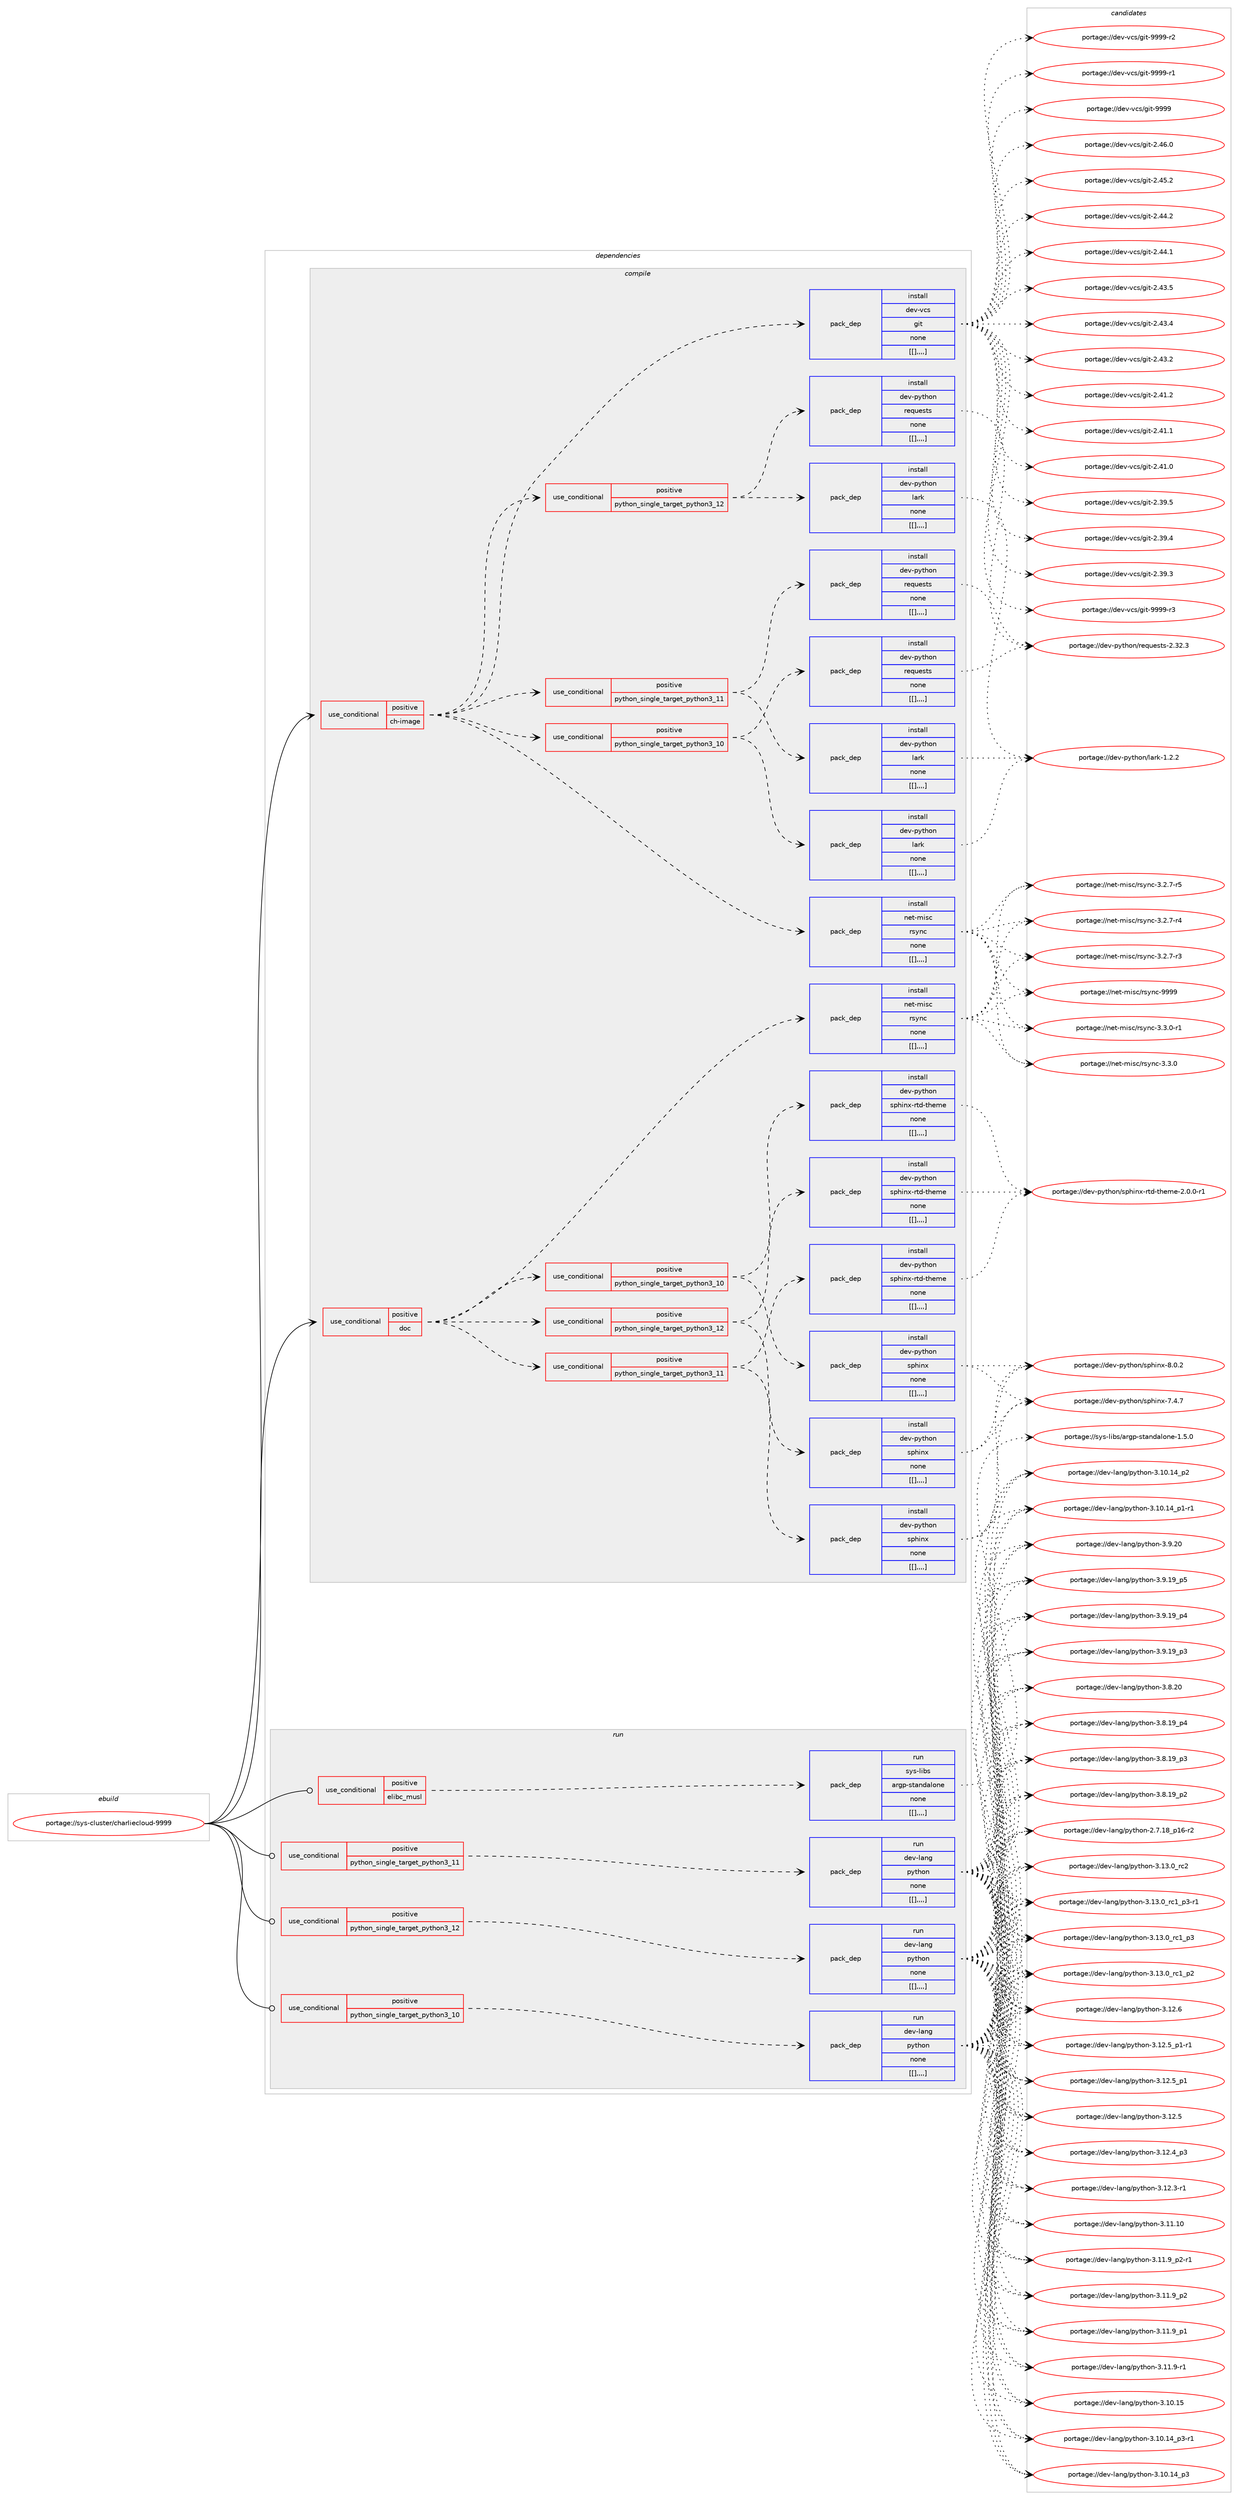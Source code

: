 digraph prolog {

# *************
# Graph options
# *************

newrank=true;
concentrate=true;
compound=true;
graph [rankdir=LR,fontname=Helvetica,fontsize=10,ranksep=1.5];#, ranksep=2.5, nodesep=0.2];
edge  [arrowhead=vee];
node  [fontname=Helvetica,fontsize=10];

# **********
# The ebuild
# **********

subgraph cluster_leftcol {
color=gray;
label=<<i>ebuild</i>>;
id [label="portage://sys-cluster/charliecloud-9999", color=red, width=4, href="../sys-cluster/charliecloud-9999.svg"];
}

# ****************
# The dependencies
# ****************

subgraph cluster_midcol {
color=gray;
label=<<i>dependencies</i>>;
subgraph cluster_compile {
fillcolor="#eeeeee";
style=filled;
label=<<i>compile</i>>;
subgraph cond118606 {
dependency447701 [label=<<TABLE BORDER="0" CELLBORDER="1" CELLSPACING="0" CELLPADDING="4"><TR><TD ROWSPAN="3" CELLPADDING="10">use_conditional</TD></TR><TR><TD>positive</TD></TR><TR><TD>ch-image</TD></TR></TABLE>>, shape=none, color=red];
subgraph cond118607 {
dependency447702 [label=<<TABLE BORDER="0" CELLBORDER="1" CELLSPACING="0" CELLPADDING="4"><TR><TD ROWSPAN="3" CELLPADDING="10">use_conditional</TD></TR><TR><TD>positive</TD></TR><TR><TD>python_single_target_python3_10</TD></TR></TABLE>>, shape=none, color=red];
subgraph pack326016 {
dependency447703 [label=<<TABLE BORDER="0" CELLBORDER="1" CELLSPACING="0" CELLPADDING="4" WIDTH="220"><TR><TD ROWSPAN="6" CELLPADDING="30">pack_dep</TD></TR><TR><TD WIDTH="110">install</TD></TR><TR><TD>dev-python</TD></TR><TR><TD>lark</TD></TR><TR><TD>none</TD></TR><TR><TD>[[],,,,]</TD></TR></TABLE>>, shape=none, color=blue];
}
dependency447702:e -> dependency447703:w [weight=20,style="dashed",arrowhead="vee"];
subgraph pack326017 {
dependency447704 [label=<<TABLE BORDER="0" CELLBORDER="1" CELLSPACING="0" CELLPADDING="4" WIDTH="220"><TR><TD ROWSPAN="6" CELLPADDING="30">pack_dep</TD></TR><TR><TD WIDTH="110">install</TD></TR><TR><TD>dev-python</TD></TR><TR><TD>requests</TD></TR><TR><TD>none</TD></TR><TR><TD>[[],,,,]</TD></TR></TABLE>>, shape=none, color=blue];
}
dependency447702:e -> dependency447704:w [weight=20,style="dashed",arrowhead="vee"];
}
dependency447701:e -> dependency447702:w [weight=20,style="dashed",arrowhead="vee"];
subgraph cond118608 {
dependency447705 [label=<<TABLE BORDER="0" CELLBORDER="1" CELLSPACING="0" CELLPADDING="4"><TR><TD ROWSPAN="3" CELLPADDING="10">use_conditional</TD></TR><TR><TD>positive</TD></TR><TR><TD>python_single_target_python3_11</TD></TR></TABLE>>, shape=none, color=red];
subgraph pack326018 {
dependency447706 [label=<<TABLE BORDER="0" CELLBORDER="1" CELLSPACING="0" CELLPADDING="4" WIDTH="220"><TR><TD ROWSPAN="6" CELLPADDING="30">pack_dep</TD></TR><TR><TD WIDTH="110">install</TD></TR><TR><TD>dev-python</TD></TR><TR><TD>lark</TD></TR><TR><TD>none</TD></TR><TR><TD>[[],,,,]</TD></TR></TABLE>>, shape=none, color=blue];
}
dependency447705:e -> dependency447706:w [weight=20,style="dashed",arrowhead="vee"];
subgraph pack326019 {
dependency447707 [label=<<TABLE BORDER="0" CELLBORDER="1" CELLSPACING="0" CELLPADDING="4" WIDTH="220"><TR><TD ROWSPAN="6" CELLPADDING="30">pack_dep</TD></TR><TR><TD WIDTH="110">install</TD></TR><TR><TD>dev-python</TD></TR><TR><TD>requests</TD></TR><TR><TD>none</TD></TR><TR><TD>[[],,,,]</TD></TR></TABLE>>, shape=none, color=blue];
}
dependency447705:e -> dependency447707:w [weight=20,style="dashed",arrowhead="vee"];
}
dependency447701:e -> dependency447705:w [weight=20,style="dashed",arrowhead="vee"];
subgraph cond118609 {
dependency447708 [label=<<TABLE BORDER="0" CELLBORDER="1" CELLSPACING="0" CELLPADDING="4"><TR><TD ROWSPAN="3" CELLPADDING="10">use_conditional</TD></TR><TR><TD>positive</TD></TR><TR><TD>python_single_target_python3_12</TD></TR></TABLE>>, shape=none, color=red];
subgraph pack326020 {
dependency447709 [label=<<TABLE BORDER="0" CELLBORDER="1" CELLSPACING="0" CELLPADDING="4" WIDTH="220"><TR><TD ROWSPAN="6" CELLPADDING="30">pack_dep</TD></TR><TR><TD WIDTH="110">install</TD></TR><TR><TD>dev-python</TD></TR><TR><TD>lark</TD></TR><TR><TD>none</TD></TR><TR><TD>[[],,,,]</TD></TR></TABLE>>, shape=none, color=blue];
}
dependency447708:e -> dependency447709:w [weight=20,style="dashed",arrowhead="vee"];
subgraph pack326021 {
dependency447710 [label=<<TABLE BORDER="0" CELLBORDER="1" CELLSPACING="0" CELLPADDING="4" WIDTH="220"><TR><TD ROWSPAN="6" CELLPADDING="30">pack_dep</TD></TR><TR><TD WIDTH="110">install</TD></TR><TR><TD>dev-python</TD></TR><TR><TD>requests</TD></TR><TR><TD>none</TD></TR><TR><TD>[[],,,,]</TD></TR></TABLE>>, shape=none, color=blue];
}
dependency447708:e -> dependency447710:w [weight=20,style="dashed",arrowhead="vee"];
}
dependency447701:e -> dependency447708:w [weight=20,style="dashed",arrowhead="vee"];
subgraph pack326022 {
dependency447711 [label=<<TABLE BORDER="0" CELLBORDER="1" CELLSPACING="0" CELLPADDING="4" WIDTH="220"><TR><TD ROWSPAN="6" CELLPADDING="30">pack_dep</TD></TR><TR><TD WIDTH="110">install</TD></TR><TR><TD>dev-vcs</TD></TR><TR><TD>git</TD></TR><TR><TD>none</TD></TR><TR><TD>[[],,,,]</TD></TR></TABLE>>, shape=none, color=blue];
}
dependency447701:e -> dependency447711:w [weight=20,style="dashed",arrowhead="vee"];
subgraph pack326023 {
dependency447712 [label=<<TABLE BORDER="0" CELLBORDER="1" CELLSPACING="0" CELLPADDING="4" WIDTH="220"><TR><TD ROWSPAN="6" CELLPADDING="30">pack_dep</TD></TR><TR><TD WIDTH="110">install</TD></TR><TR><TD>net-misc</TD></TR><TR><TD>rsync</TD></TR><TR><TD>none</TD></TR><TR><TD>[[],,,,]</TD></TR></TABLE>>, shape=none, color=blue];
}
dependency447701:e -> dependency447712:w [weight=20,style="dashed",arrowhead="vee"];
}
id:e -> dependency447701:w [weight=20,style="solid",arrowhead="vee"];
subgraph cond118610 {
dependency447713 [label=<<TABLE BORDER="0" CELLBORDER="1" CELLSPACING="0" CELLPADDING="4"><TR><TD ROWSPAN="3" CELLPADDING="10">use_conditional</TD></TR><TR><TD>positive</TD></TR><TR><TD>doc</TD></TR></TABLE>>, shape=none, color=red];
subgraph cond118611 {
dependency447714 [label=<<TABLE BORDER="0" CELLBORDER="1" CELLSPACING="0" CELLPADDING="4"><TR><TD ROWSPAN="3" CELLPADDING="10">use_conditional</TD></TR><TR><TD>positive</TD></TR><TR><TD>python_single_target_python3_10</TD></TR></TABLE>>, shape=none, color=red];
subgraph pack326024 {
dependency447715 [label=<<TABLE BORDER="0" CELLBORDER="1" CELLSPACING="0" CELLPADDING="4" WIDTH="220"><TR><TD ROWSPAN="6" CELLPADDING="30">pack_dep</TD></TR><TR><TD WIDTH="110">install</TD></TR><TR><TD>dev-python</TD></TR><TR><TD>sphinx</TD></TR><TR><TD>none</TD></TR><TR><TD>[[],,,,]</TD></TR></TABLE>>, shape=none, color=blue];
}
dependency447714:e -> dependency447715:w [weight=20,style="dashed",arrowhead="vee"];
subgraph pack326025 {
dependency447716 [label=<<TABLE BORDER="0" CELLBORDER="1" CELLSPACING="0" CELLPADDING="4" WIDTH="220"><TR><TD ROWSPAN="6" CELLPADDING="30">pack_dep</TD></TR><TR><TD WIDTH="110">install</TD></TR><TR><TD>dev-python</TD></TR><TR><TD>sphinx-rtd-theme</TD></TR><TR><TD>none</TD></TR><TR><TD>[[],,,,]</TD></TR></TABLE>>, shape=none, color=blue];
}
dependency447714:e -> dependency447716:w [weight=20,style="dashed",arrowhead="vee"];
}
dependency447713:e -> dependency447714:w [weight=20,style="dashed",arrowhead="vee"];
subgraph cond118612 {
dependency447717 [label=<<TABLE BORDER="0" CELLBORDER="1" CELLSPACING="0" CELLPADDING="4"><TR><TD ROWSPAN="3" CELLPADDING="10">use_conditional</TD></TR><TR><TD>positive</TD></TR><TR><TD>python_single_target_python3_11</TD></TR></TABLE>>, shape=none, color=red];
subgraph pack326026 {
dependency447718 [label=<<TABLE BORDER="0" CELLBORDER="1" CELLSPACING="0" CELLPADDING="4" WIDTH="220"><TR><TD ROWSPAN="6" CELLPADDING="30">pack_dep</TD></TR><TR><TD WIDTH="110">install</TD></TR><TR><TD>dev-python</TD></TR><TR><TD>sphinx</TD></TR><TR><TD>none</TD></TR><TR><TD>[[],,,,]</TD></TR></TABLE>>, shape=none, color=blue];
}
dependency447717:e -> dependency447718:w [weight=20,style="dashed",arrowhead="vee"];
subgraph pack326027 {
dependency447719 [label=<<TABLE BORDER="0" CELLBORDER="1" CELLSPACING="0" CELLPADDING="4" WIDTH="220"><TR><TD ROWSPAN="6" CELLPADDING="30">pack_dep</TD></TR><TR><TD WIDTH="110">install</TD></TR><TR><TD>dev-python</TD></TR><TR><TD>sphinx-rtd-theme</TD></TR><TR><TD>none</TD></TR><TR><TD>[[],,,,]</TD></TR></TABLE>>, shape=none, color=blue];
}
dependency447717:e -> dependency447719:w [weight=20,style="dashed",arrowhead="vee"];
}
dependency447713:e -> dependency447717:w [weight=20,style="dashed",arrowhead="vee"];
subgraph cond118613 {
dependency447720 [label=<<TABLE BORDER="0" CELLBORDER="1" CELLSPACING="0" CELLPADDING="4"><TR><TD ROWSPAN="3" CELLPADDING="10">use_conditional</TD></TR><TR><TD>positive</TD></TR><TR><TD>python_single_target_python3_12</TD></TR></TABLE>>, shape=none, color=red];
subgraph pack326028 {
dependency447721 [label=<<TABLE BORDER="0" CELLBORDER="1" CELLSPACING="0" CELLPADDING="4" WIDTH="220"><TR><TD ROWSPAN="6" CELLPADDING="30">pack_dep</TD></TR><TR><TD WIDTH="110">install</TD></TR><TR><TD>dev-python</TD></TR><TR><TD>sphinx</TD></TR><TR><TD>none</TD></TR><TR><TD>[[],,,,]</TD></TR></TABLE>>, shape=none, color=blue];
}
dependency447720:e -> dependency447721:w [weight=20,style="dashed",arrowhead="vee"];
subgraph pack326029 {
dependency447722 [label=<<TABLE BORDER="0" CELLBORDER="1" CELLSPACING="0" CELLPADDING="4" WIDTH="220"><TR><TD ROWSPAN="6" CELLPADDING="30">pack_dep</TD></TR><TR><TD WIDTH="110">install</TD></TR><TR><TD>dev-python</TD></TR><TR><TD>sphinx-rtd-theme</TD></TR><TR><TD>none</TD></TR><TR><TD>[[],,,,]</TD></TR></TABLE>>, shape=none, color=blue];
}
dependency447720:e -> dependency447722:w [weight=20,style="dashed",arrowhead="vee"];
}
dependency447713:e -> dependency447720:w [weight=20,style="dashed",arrowhead="vee"];
subgraph pack326030 {
dependency447723 [label=<<TABLE BORDER="0" CELLBORDER="1" CELLSPACING="0" CELLPADDING="4" WIDTH="220"><TR><TD ROWSPAN="6" CELLPADDING="30">pack_dep</TD></TR><TR><TD WIDTH="110">install</TD></TR><TR><TD>net-misc</TD></TR><TR><TD>rsync</TD></TR><TR><TD>none</TD></TR><TR><TD>[[],,,,]</TD></TR></TABLE>>, shape=none, color=blue];
}
dependency447713:e -> dependency447723:w [weight=20,style="dashed",arrowhead="vee"];
}
id:e -> dependency447713:w [weight=20,style="solid",arrowhead="vee"];
}
subgraph cluster_compileandrun {
fillcolor="#eeeeee";
style=filled;
label=<<i>compile and run</i>>;
}
subgraph cluster_run {
fillcolor="#eeeeee";
style=filled;
label=<<i>run</i>>;
subgraph cond118614 {
dependency447724 [label=<<TABLE BORDER="0" CELLBORDER="1" CELLSPACING="0" CELLPADDING="4"><TR><TD ROWSPAN="3" CELLPADDING="10">use_conditional</TD></TR><TR><TD>positive</TD></TR><TR><TD>elibc_musl</TD></TR></TABLE>>, shape=none, color=red];
subgraph pack326031 {
dependency447725 [label=<<TABLE BORDER="0" CELLBORDER="1" CELLSPACING="0" CELLPADDING="4" WIDTH="220"><TR><TD ROWSPAN="6" CELLPADDING="30">pack_dep</TD></TR><TR><TD WIDTH="110">run</TD></TR><TR><TD>sys-libs</TD></TR><TR><TD>argp-standalone</TD></TR><TR><TD>none</TD></TR><TR><TD>[[],,,,]</TD></TR></TABLE>>, shape=none, color=blue];
}
dependency447724:e -> dependency447725:w [weight=20,style="dashed",arrowhead="vee"];
}
id:e -> dependency447724:w [weight=20,style="solid",arrowhead="odot"];
subgraph cond118615 {
dependency447726 [label=<<TABLE BORDER="0" CELLBORDER="1" CELLSPACING="0" CELLPADDING="4"><TR><TD ROWSPAN="3" CELLPADDING="10">use_conditional</TD></TR><TR><TD>positive</TD></TR><TR><TD>python_single_target_python3_10</TD></TR></TABLE>>, shape=none, color=red];
subgraph pack326032 {
dependency447727 [label=<<TABLE BORDER="0" CELLBORDER="1" CELLSPACING="0" CELLPADDING="4" WIDTH="220"><TR><TD ROWSPAN="6" CELLPADDING="30">pack_dep</TD></TR><TR><TD WIDTH="110">run</TD></TR><TR><TD>dev-lang</TD></TR><TR><TD>python</TD></TR><TR><TD>none</TD></TR><TR><TD>[[],,,,]</TD></TR></TABLE>>, shape=none, color=blue];
}
dependency447726:e -> dependency447727:w [weight=20,style="dashed",arrowhead="vee"];
}
id:e -> dependency447726:w [weight=20,style="solid",arrowhead="odot"];
subgraph cond118616 {
dependency447728 [label=<<TABLE BORDER="0" CELLBORDER="1" CELLSPACING="0" CELLPADDING="4"><TR><TD ROWSPAN="3" CELLPADDING="10">use_conditional</TD></TR><TR><TD>positive</TD></TR><TR><TD>python_single_target_python3_11</TD></TR></TABLE>>, shape=none, color=red];
subgraph pack326033 {
dependency447729 [label=<<TABLE BORDER="0" CELLBORDER="1" CELLSPACING="0" CELLPADDING="4" WIDTH="220"><TR><TD ROWSPAN="6" CELLPADDING="30">pack_dep</TD></TR><TR><TD WIDTH="110">run</TD></TR><TR><TD>dev-lang</TD></TR><TR><TD>python</TD></TR><TR><TD>none</TD></TR><TR><TD>[[],,,,]</TD></TR></TABLE>>, shape=none, color=blue];
}
dependency447728:e -> dependency447729:w [weight=20,style="dashed",arrowhead="vee"];
}
id:e -> dependency447728:w [weight=20,style="solid",arrowhead="odot"];
subgraph cond118617 {
dependency447730 [label=<<TABLE BORDER="0" CELLBORDER="1" CELLSPACING="0" CELLPADDING="4"><TR><TD ROWSPAN="3" CELLPADDING="10">use_conditional</TD></TR><TR><TD>positive</TD></TR><TR><TD>python_single_target_python3_12</TD></TR></TABLE>>, shape=none, color=red];
subgraph pack326034 {
dependency447731 [label=<<TABLE BORDER="0" CELLBORDER="1" CELLSPACING="0" CELLPADDING="4" WIDTH="220"><TR><TD ROWSPAN="6" CELLPADDING="30">pack_dep</TD></TR><TR><TD WIDTH="110">run</TD></TR><TR><TD>dev-lang</TD></TR><TR><TD>python</TD></TR><TR><TD>none</TD></TR><TR><TD>[[],,,,]</TD></TR></TABLE>>, shape=none, color=blue];
}
dependency447730:e -> dependency447731:w [weight=20,style="dashed",arrowhead="vee"];
}
id:e -> dependency447730:w [weight=20,style="solid",arrowhead="odot"];
}
}

# **************
# The candidates
# **************

subgraph cluster_choices {
rank=same;
color=gray;
label=<<i>candidates</i>>;

subgraph choice326016 {
color=black;
nodesep=1;
choice100101118451121211161041111104710897114107454946504650 [label="portage://dev-python/lark-1.2.2", color=red, width=4,href="../dev-python/lark-1.2.2.svg"];
dependency447703:e -> choice100101118451121211161041111104710897114107454946504650:w [style=dotted,weight="100"];
}
subgraph choice326017 {
color=black;
nodesep=1;
choice100101118451121211161041111104711410111311710111511611545504651504651 [label="portage://dev-python/requests-2.32.3", color=red, width=4,href="../dev-python/requests-2.32.3.svg"];
dependency447704:e -> choice100101118451121211161041111104711410111311710111511611545504651504651:w [style=dotted,weight="100"];
}
subgraph choice326018 {
color=black;
nodesep=1;
choice100101118451121211161041111104710897114107454946504650 [label="portage://dev-python/lark-1.2.2", color=red, width=4,href="../dev-python/lark-1.2.2.svg"];
dependency447706:e -> choice100101118451121211161041111104710897114107454946504650:w [style=dotted,weight="100"];
}
subgraph choice326019 {
color=black;
nodesep=1;
choice100101118451121211161041111104711410111311710111511611545504651504651 [label="portage://dev-python/requests-2.32.3", color=red, width=4,href="../dev-python/requests-2.32.3.svg"];
dependency447707:e -> choice100101118451121211161041111104711410111311710111511611545504651504651:w [style=dotted,weight="100"];
}
subgraph choice326020 {
color=black;
nodesep=1;
choice100101118451121211161041111104710897114107454946504650 [label="portage://dev-python/lark-1.2.2", color=red, width=4,href="../dev-python/lark-1.2.2.svg"];
dependency447709:e -> choice100101118451121211161041111104710897114107454946504650:w [style=dotted,weight="100"];
}
subgraph choice326021 {
color=black;
nodesep=1;
choice100101118451121211161041111104711410111311710111511611545504651504651 [label="portage://dev-python/requests-2.32.3", color=red, width=4,href="../dev-python/requests-2.32.3.svg"];
dependency447710:e -> choice100101118451121211161041111104711410111311710111511611545504651504651:w [style=dotted,weight="100"];
}
subgraph choice326022 {
color=black;
nodesep=1;
choice10010111845118991154710310511645575757574511451 [label="portage://dev-vcs/git-9999-r3", color=red, width=4,href="../dev-vcs/git-9999-r3.svg"];
choice10010111845118991154710310511645575757574511450 [label="portage://dev-vcs/git-9999-r2", color=red, width=4,href="../dev-vcs/git-9999-r2.svg"];
choice10010111845118991154710310511645575757574511449 [label="portage://dev-vcs/git-9999-r1", color=red, width=4,href="../dev-vcs/git-9999-r1.svg"];
choice1001011184511899115471031051164557575757 [label="portage://dev-vcs/git-9999", color=red, width=4,href="../dev-vcs/git-9999.svg"];
choice10010111845118991154710310511645504652544648 [label="portage://dev-vcs/git-2.46.0", color=red, width=4,href="../dev-vcs/git-2.46.0.svg"];
choice10010111845118991154710310511645504652534650 [label="portage://dev-vcs/git-2.45.2", color=red, width=4,href="../dev-vcs/git-2.45.2.svg"];
choice10010111845118991154710310511645504652524650 [label="portage://dev-vcs/git-2.44.2", color=red, width=4,href="../dev-vcs/git-2.44.2.svg"];
choice10010111845118991154710310511645504652524649 [label="portage://dev-vcs/git-2.44.1", color=red, width=4,href="../dev-vcs/git-2.44.1.svg"];
choice10010111845118991154710310511645504652514653 [label="portage://dev-vcs/git-2.43.5", color=red, width=4,href="../dev-vcs/git-2.43.5.svg"];
choice10010111845118991154710310511645504652514652 [label="portage://dev-vcs/git-2.43.4", color=red, width=4,href="../dev-vcs/git-2.43.4.svg"];
choice10010111845118991154710310511645504652514650 [label="portage://dev-vcs/git-2.43.2", color=red, width=4,href="../dev-vcs/git-2.43.2.svg"];
choice10010111845118991154710310511645504652494650 [label="portage://dev-vcs/git-2.41.2", color=red, width=4,href="../dev-vcs/git-2.41.2.svg"];
choice10010111845118991154710310511645504652494649 [label="portage://dev-vcs/git-2.41.1", color=red, width=4,href="../dev-vcs/git-2.41.1.svg"];
choice10010111845118991154710310511645504652494648 [label="portage://dev-vcs/git-2.41.0", color=red, width=4,href="../dev-vcs/git-2.41.0.svg"];
choice10010111845118991154710310511645504651574653 [label="portage://dev-vcs/git-2.39.5", color=red, width=4,href="../dev-vcs/git-2.39.5.svg"];
choice10010111845118991154710310511645504651574652 [label="portage://dev-vcs/git-2.39.4", color=red, width=4,href="../dev-vcs/git-2.39.4.svg"];
choice10010111845118991154710310511645504651574651 [label="portage://dev-vcs/git-2.39.3", color=red, width=4,href="../dev-vcs/git-2.39.3.svg"];
dependency447711:e -> choice10010111845118991154710310511645575757574511451:w [style=dotted,weight="100"];
dependency447711:e -> choice10010111845118991154710310511645575757574511450:w [style=dotted,weight="100"];
dependency447711:e -> choice10010111845118991154710310511645575757574511449:w [style=dotted,weight="100"];
dependency447711:e -> choice1001011184511899115471031051164557575757:w [style=dotted,weight="100"];
dependency447711:e -> choice10010111845118991154710310511645504652544648:w [style=dotted,weight="100"];
dependency447711:e -> choice10010111845118991154710310511645504652534650:w [style=dotted,weight="100"];
dependency447711:e -> choice10010111845118991154710310511645504652524650:w [style=dotted,weight="100"];
dependency447711:e -> choice10010111845118991154710310511645504652524649:w [style=dotted,weight="100"];
dependency447711:e -> choice10010111845118991154710310511645504652514653:w [style=dotted,weight="100"];
dependency447711:e -> choice10010111845118991154710310511645504652514652:w [style=dotted,weight="100"];
dependency447711:e -> choice10010111845118991154710310511645504652514650:w [style=dotted,weight="100"];
dependency447711:e -> choice10010111845118991154710310511645504652494650:w [style=dotted,weight="100"];
dependency447711:e -> choice10010111845118991154710310511645504652494649:w [style=dotted,weight="100"];
dependency447711:e -> choice10010111845118991154710310511645504652494648:w [style=dotted,weight="100"];
dependency447711:e -> choice10010111845118991154710310511645504651574653:w [style=dotted,weight="100"];
dependency447711:e -> choice10010111845118991154710310511645504651574652:w [style=dotted,weight="100"];
dependency447711:e -> choice10010111845118991154710310511645504651574651:w [style=dotted,weight="100"];
}
subgraph choice326023 {
color=black;
nodesep=1;
choice110101116451091051159947114115121110994557575757 [label="portage://net-misc/rsync-9999", color=red, width=4,href="../net-misc/rsync-9999.svg"];
choice110101116451091051159947114115121110994551465146484511449 [label="portage://net-misc/rsync-3.3.0-r1", color=red, width=4,href="../net-misc/rsync-3.3.0-r1.svg"];
choice11010111645109105115994711411512111099455146514648 [label="portage://net-misc/rsync-3.3.0", color=red, width=4,href="../net-misc/rsync-3.3.0.svg"];
choice110101116451091051159947114115121110994551465046554511453 [label="portage://net-misc/rsync-3.2.7-r5", color=red, width=4,href="../net-misc/rsync-3.2.7-r5.svg"];
choice110101116451091051159947114115121110994551465046554511452 [label="portage://net-misc/rsync-3.2.7-r4", color=red, width=4,href="../net-misc/rsync-3.2.7-r4.svg"];
choice110101116451091051159947114115121110994551465046554511451 [label="portage://net-misc/rsync-3.2.7-r3", color=red, width=4,href="../net-misc/rsync-3.2.7-r3.svg"];
dependency447712:e -> choice110101116451091051159947114115121110994557575757:w [style=dotted,weight="100"];
dependency447712:e -> choice110101116451091051159947114115121110994551465146484511449:w [style=dotted,weight="100"];
dependency447712:e -> choice11010111645109105115994711411512111099455146514648:w [style=dotted,weight="100"];
dependency447712:e -> choice110101116451091051159947114115121110994551465046554511453:w [style=dotted,weight="100"];
dependency447712:e -> choice110101116451091051159947114115121110994551465046554511452:w [style=dotted,weight="100"];
dependency447712:e -> choice110101116451091051159947114115121110994551465046554511451:w [style=dotted,weight="100"];
}
subgraph choice326024 {
color=black;
nodesep=1;
choice1001011184511212111610411111047115112104105110120455646484650 [label="portage://dev-python/sphinx-8.0.2", color=red, width=4,href="../dev-python/sphinx-8.0.2.svg"];
choice1001011184511212111610411111047115112104105110120455546524655 [label="portage://dev-python/sphinx-7.4.7", color=red, width=4,href="../dev-python/sphinx-7.4.7.svg"];
dependency447715:e -> choice1001011184511212111610411111047115112104105110120455646484650:w [style=dotted,weight="100"];
dependency447715:e -> choice1001011184511212111610411111047115112104105110120455546524655:w [style=dotted,weight="100"];
}
subgraph choice326025 {
color=black;
nodesep=1;
choice100101118451121211161041111104711511210410511012045114116100451161041011091014550464846484511449 [label="portage://dev-python/sphinx-rtd-theme-2.0.0-r1", color=red, width=4,href="../dev-python/sphinx-rtd-theme-2.0.0-r1.svg"];
dependency447716:e -> choice100101118451121211161041111104711511210410511012045114116100451161041011091014550464846484511449:w [style=dotted,weight="100"];
}
subgraph choice326026 {
color=black;
nodesep=1;
choice1001011184511212111610411111047115112104105110120455646484650 [label="portage://dev-python/sphinx-8.0.2", color=red, width=4,href="../dev-python/sphinx-8.0.2.svg"];
choice1001011184511212111610411111047115112104105110120455546524655 [label="portage://dev-python/sphinx-7.4.7", color=red, width=4,href="../dev-python/sphinx-7.4.7.svg"];
dependency447718:e -> choice1001011184511212111610411111047115112104105110120455646484650:w [style=dotted,weight="100"];
dependency447718:e -> choice1001011184511212111610411111047115112104105110120455546524655:w [style=dotted,weight="100"];
}
subgraph choice326027 {
color=black;
nodesep=1;
choice100101118451121211161041111104711511210410511012045114116100451161041011091014550464846484511449 [label="portage://dev-python/sphinx-rtd-theme-2.0.0-r1", color=red, width=4,href="../dev-python/sphinx-rtd-theme-2.0.0-r1.svg"];
dependency447719:e -> choice100101118451121211161041111104711511210410511012045114116100451161041011091014550464846484511449:w [style=dotted,weight="100"];
}
subgraph choice326028 {
color=black;
nodesep=1;
choice1001011184511212111610411111047115112104105110120455646484650 [label="portage://dev-python/sphinx-8.0.2", color=red, width=4,href="../dev-python/sphinx-8.0.2.svg"];
choice1001011184511212111610411111047115112104105110120455546524655 [label="portage://dev-python/sphinx-7.4.7", color=red, width=4,href="../dev-python/sphinx-7.4.7.svg"];
dependency447721:e -> choice1001011184511212111610411111047115112104105110120455646484650:w [style=dotted,weight="100"];
dependency447721:e -> choice1001011184511212111610411111047115112104105110120455546524655:w [style=dotted,weight="100"];
}
subgraph choice326029 {
color=black;
nodesep=1;
choice100101118451121211161041111104711511210410511012045114116100451161041011091014550464846484511449 [label="portage://dev-python/sphinx-rtd-theme-2.0.0-r1", color=red, width=4,href="../dev-python/sphinx-rtd-theme-2.0.0-r1.svg"];
dependency447722:e -> choice100101118451121211161041111104711511210410511012045114116100451161041011091014550464846484511449:w [style=dotted,weight="100"];
}
subgraph choice326030 {
color=black;
nodesep=1;
choice110101116451091051159947114115121110994557575757 [label="portage://net-misc/rsync-9999", color=red, width=4,href="../net-misc/rsync-9999.svg"];
choice110101116451091051159947114115121110994551465146484511449 [label="portage://net-misc/rsync-3.3.0-r1", color=red, width=4,href="../net-misc/rsync-3.3.0-r1.svg"];
choice11010111645109105115994711411512111099455146514648 [label="portage://net-misc/rsync-3.3.0", color=red, width=4,href="../net-misc/rsync-3.3.0.svg"];
choice110101116451091051159947114115121110994551465046554511453 [label="portage://net-misc/rsync-3.2.7-r5", color=red, width=4,href="../net-misc/rsync-3.2.7-r5.svg"];
choice110101116451091051159947114115121110994551465046554511452 [label="portage://net-misc/rsync-3.2.7-r4", color=red, width=4,href="../net-misc/rsync-3.2.7-r4.svg"];
choice110101116451091051159947114115121110994551465046554511451 [label="portage://net-misc/rsync-3.2.7-r3", color=red, width=4,href="../net-misc/rsync-3.2.7-r3.svg"];
dependency447723:e -> choice110101116451091051159947114115121110994557575757:w [style=dotted,weight="100"];
dependency447723:e -> choice110101116451091051159947114115121110994551465146484511449:w [style=dotted,weight="100"];
dependency447723:e -> choice11010111645109105115994711411512111099455146514648:w [style=dotted,weight="100"];
dependency447723:e -> choice110101116451091051159947114115121110994551465046554511453:w [style=dotted,weight="100"];
dependency447723:e -> choice110101116451091051159947114115121110994551465046554511452:w [style=dotted,weight="100"];
dependency447723:e -> choice110101116451091051159947114115121110994551465046554511451:w [style=dotted,weight="100"];
}
subgraph choice326031 {
color=black;
nodesep=1;
choice11512111545108105981154797114103112451151169711010097108111110101454946534648 [label="portage://sys-libs/argp-standalone-1.5.0", color=red, width=4,href="../sys-libs/argp-standalone-1.5.0.svg"];
dependency447725:e -> choice11512111545108105981154797114103112451151169711010097108111110101454946534648:w [style=dotted,weight="100"];
}
subgraph choice326032 {
color=black;
nodesep=1;
choice10010111845108971101034711212111610411111045514649514648951149950 [label="portage://dev-lang/python-3.13.0_rc2", color=red, width=4,href="../dev-lang/python-3.13.0_rc2.svg"];
choice1001011184510897110103471121211161041111104551464951464895114994995112514511449 [label="portage://dev-lang/python-3.13.0_rc1_p3-r1", color=red, width=4,href="../dev-lang/python-3.13.0_rc1_p3-r1.svg"];
choice100101118451089711010347112121116104111110455146495146489511499499511251 [label="portage://dev-lang/python-3.13.0_rc1_p3", color=red, width=4,href="../dev-lang/python-3.13.0_rc1_p3.svg"];
choice100101118451089711010347112121116104111110455146495146489511499499511250 [label="portage://dev-lang/python-3.13.0_rc1_p2", color=red, width=4,href="../dev-lang/python-3.13.0_rc1_p2.svg"];
choice10010111845108971101034711212111610411111045514649504654 [label="portage://dev-lang/python-3.12.6", color=red, width=4,href="../dev-lang/python-3.12.6.svg"];
choice1001011184510897110103471121211161041111104551464950465395112494511449 [label="portage://dev-lang/python-3.12.5_p1-r1", color=red, width=4,href="../dev-lang/python-3.12.5_p1-r1.svg"];
choice100101118451089711010347112121116104111110455146495046539511249 [label="portage://dev-lang/python-3.12.5_p1", color=red, width=4,href="../dev-lang/python-3.12.5_p1.svg"];
choice10010111845108971101034711212111610411111045514649504653 [label="portage://dev-lang/python-3.12.5", color=red, width=4,href="../dev-lang/python-3.12.5.svg"];
choice100101118451089711010347112121116104111110455146495046529511251 [label="portage://dev-lang/python-3.12.4_p3", color=red, width=4,href="../dev-lang/python-3.12.4_p3.svg"];
choice100101118451089711010347112121116104111110455146495046514511449 [label="portage://dev-lang/python-3.12.3-r1", color=red, width=4,href="../dev-lang/python-3.12.3-r1.svg"];
choice1001011184510897110103471121211161041111104551464949464948 [label="portage://dev-lang/python-3.11.10", color=red, width=4,href="../dev-lang/python-3.11.10.svg"];
choice1001011184510897110103471121211161041111104551464949465795112504511449 [label="portage://dev-lang/python-3.11.9_p2-r1", color=red, width=4,href="../dev-lang/python-3.11.9_p2-r1.svg"];
choice100101118451089711010347112121116104111110455146494946579511250 [label="portage://dev-lang/python-3.11.9_p2", color=red, width=4,href="../dev-lang/python-3.11.9_p2.svg"];
choice100101118451089711010347112121116104111110455146494946579511249 [label="portage://dev-lang/python-3.11.9_p1", color=red, width=4,href="../dev-lang/python-3.11.9_p1.svg"];
choice100101118451089711010347112121116104111110455146494946574511449 [label="portage://dev-lang/python-3.11.9-r1", color=red, width=4,href="../dev-lang/python-3.11.9-r1.svg"];
choice1001011184510897110103471121211161041111104551464948464953 [label="portage://dev-lang/python-3.10.15", color=red, width=4,href="../dev-lang/python-3.10.15.svg"];
choice100101118451089711010347112121116104111110455146494846495295112514511449 [label="portage://dev-lang/python-3.10.14_p3-r1", color=red, width=4,href="../dev-lang/python-3.10.14_p3-r1.svg"];
choice10010111845108971101034711212111610411111045514649484649529511251 [label="portage://dev-lang/python-3.10.14_p3", color=red, width=4,href="../dev-lang/python-3.10.14_p3.svg"];
choice10010111845108971101034711212111610411111045514649484649529511250 [label="portage://dev-lang/python-3.10.14_p2", color=red, width=4,href="../dev-lang/python-3.10.14_p2.svg"];
choice100101118451089711010347112121116104111110455146494846495295112494511449 [label="portage://dev-lang/python-3.10.14_p1-r1", color=red, width=4,href="../dev-lang/python-3.10.14_p1-r1.svg"];
choice10010111845108971101034711212111610411111045514657465048 [label="portage://dev-lang/python-3.9.20", color=red, width=4,href="../dev-lang/python-3.9.20.svg"];
choice100101118451089711010347112121116104111110455146574649579511253 [label="portage://dev-lang/python-3.9.19_p5", color=red, width=4,href="../dev-lang/python-3.9.19_p5.svg"];
choice100101118451089711010347112121116104111110455146574649579511252 [label="portage://dev-lang/python-3.9.19_p4", color=red, width=4,href="../dev-lang/python-3.9.19_p4.svg"];
choice100101118451089711010347112121116104111110455146574649579511251 [label="portage://dev-lang/python-3.9.19_p3", color=red, width=4,href="../dev-lang/python-3.9.19_p3.svg"];
choice10010111845108971101034711212111610411111045514656465048 [label="portage://dev-lang/python-3.8.20", color=red, width=4,href="../dev-lang/python-3.8.20.svg"];
choice100101118451089711010347112121116104111110455146564649579511252 [label="portage://dev-lang/python-3.8.19_p4", color=red, width=4,href="../dev-lang/python-3.8.19_p4.svg"];
choice100101118451089711010347112121116104111110455146564649579511251 [label="portage://dev-lang/python-3.8.19_p3", color=red, width=4,href="../dev-lang/python-3.8.19_p3.svg"];
choice100101118451089711010347112121116104111110455146564649579511250 [label="portage://dev-lang/python-3.8.19_p2", color=red, width=4,href="../dev-lang/python-3.8.19_p2.svg"];
choice100101118451089711010347112121116104111110455046554649569511249544511450 [label="portage://dev-lang/python-2.7.18_p16-r2", color=red, width=4,href="../dev-lang/python-2.7.18_p16-r2.svg"];
dependency447727:e -> choice10010111845108971101034711212111610411111045514649514648951149950:w [style=dotted,weight="100"];
dependency447727:e -> choice1001011184510897110103471121211161041111104551464951464895114994995112514511449:w [style=dotted,weight="100"];
dependency447727:e -> choice100101118451089711010347112121116104111110455146495146489511499499511251:w [style=dotted,weight="100"];
dependency447727:e -> choice100101118451089711010347112121116104111110455146495146489511499499511250:w [style=dotted,weight="100"];
dependency447727:e -> choice10010111845108971101034711212111610411111045514649504654:w [style=dotted,weight="100"];
dependency447727:e -> choice1001011184510897110103471121211161041111104551464950465395112494511449:w [style=dotted,weight="100"];
dependency447727:e -> choice100101118451089711010347112121116104111110455146495046539511249:w [style=dotted,weight="100"];
dependency447727:e -> choice10010111845108971101034711212111610411111045514649504653:w [style=dotted,weight="100"];
dependency447727:e -> choice100101118451089711010347112121116104111110455146495046529511251:w [style=dotted,weight="100"];
dependency447727:e -> choice100101118451089711010347112121116104111110455146495046514511449:w [style=dotted,weight="100"];
dependency447727:e -> choice1001011184510897110103471121211161041111104551464949464948:w [style=dotted,weight="100"];
dependency447727:e -> choice1001011184510897110103471121211161041111104551464949465795112504511449:w [style=dotted,weight="100"];
dependency447727:e -> choice100101118451089711010347112121116104111110455146494946579511250:w [style=dotted,weight="100"];
dependency447727:e -> choice100101118451089711010347112121116104111110455146494946579511249:w [style=dotted,weight="100"];
dependency447727:e -> choice100101118451089711010347112121116104111110455146494946574511449:w [style=dotted,weight="100"];
dependency447727:e -> choice1001011184510897110103471121211161041111104551464948464953:w [style=dotted,weight="100"];
dependency447727:e -> choice100101118451089711010347112121116104111110455146494846495295112514511449:w [style=dotted,weight="100"];
dependency447727:e -> choice10010111845108971101034711212111610411111045514649484649529511251:w [style=dotted,weight="100"];
dependency447727:e -> choice10010111845108971101034711212111610411111045514649484649529511250:w [style=dotted,weight="100"];
dependency447727:e -> choice100101118451089711010347112121116104111110455146494846495295112494511449:w [style=dotted,weight="100"];
dependency447727:e -> choice10010111845108971101034711212111610411111045514657465048:w [style=dotted,weight="100"];
dependency447727:e -> choice100101118451089711010347112121116104111110455146574649579511253:w [style=dotted,weight="100"];
dependency447727:e -> choice100101118451089711010347112121116104111110455146574649579511252:w [style=dotted,weight="100"];
dependency447727:e -> choice100101118451089711010347112121116104111110455146574649579511251:w [style=dotted,weight="100"];
dependency447727:e -> choice10010111845108971101034711212111610411111045514656465048:w [style=dotted,weight="100"];
dependency447727:e -> choice100101118451089711010347112121116104111110455146564649579511252:w [style=dotted,weight="100"];
dependency447727:e -> choice100101118451089711010347112121116104111110455146564649579511251:w [style=dotted,weight="100"];
dependency447727:e -> choice100101118451089711010347112121116104111110455146564649579511250:w [style=dotted,weight="100"];
dependency447727:e -> choice100101118451089711010347112121116104111110455046554649569511249544511450:w [style=dotted,weight="100"];
}
subgraph choice326033 {
color=black;
nodesep=1;
choice10010111845108971101034711212111610411111045514649514648951149950 [label="portage://dev-lang/python-3.13.0_rc2", color=red, width=4,href="../dev-lang/python-3.13.0_rc2.svg"];
choice1001011184510897110103471121211161041111104551464951464895114994995112514511449 [label="portage://dev-lang/python-3.13.0_rc1_p3-r1", color=red, width=4,href="../dev-lang/python-3.13.0_rc1_p3-r1.svg"];
choice100101118451089711010347112121116104111110455146495146489511499499511251 [label="portage://dev-lang/python-3.13.0_rc1_p3", color=red, width=4,href="../dev-lang/python-3.13.0_rc1_p3.svg"];
choice100101118451089711010347112121116104111110455146495146489511499499511250 [label="portage://dev-lang/python-3.13.0_rc1_p2", color=red, width=4,href="../dev-lang/python-3.13.0_rc1_p2.svg"];
choice10010111845108971101034711212111610411111045514649504654 [label="portage://dev-lang/python-3.12.6", color=red, width=4,href="../dev-lang/python-3.12.6.svg"];
choice1001011184510897110103471121211161041111104551464950465395112494511449 [label="portage://dev-lang/python-3.12.5_p1-r1", color=red, width=4,href="../dev-lang/python-3.12.5_p1-r1.svg"];
choice100101118451089711010347112121116104111110455146495046539511249 [label="portage://dev-lang/python-3.12.5_p1", color=red, width=4,href="../dev-lang/python-3.12.5_p1.svg"];
choice10010111845108971101034711212111610411111045514649504653 [label="portage://dev-lang/python-3.12.5", color=red, width=4,href="../dev-lang/python-3.12.5.svg"];
choice100101118451089711010347112121116104111110455146495046529511251 [label="portage://dev-lang/python-3.12.4_p3", color=red, width=4,href="../dev-lang/python-3.12.4_p3.svg"];
choice100101118451089711010347112121116104111110455146495046514511449 [label="portage://dev-lang/python-3.12.3-r1", color=red, width=4,href="../dev-lang/python-3.12.3-r1.svg"];
choice1001011184510897110103471121211161041111104551464949464948 [label="portage://dev-lang/python-3.11.10", color=red, width=4,href="../dev-lang/python-3.11.10.svg"];
choice1001011184510897110103471121211161041111104551464949465795112504511449 [label="portage://dev-lang/python-3.11.9_p2-r1", color=red, width=4,href="../dev-lang/python-3.11.9_p2-r1.svg"];
choice100101118451089711010347112121116104111110455146494946579511250 [label="portage://dev-lang/python-3.11.9_p2", color=red, width=4,href="../dev-lang/python-3.11.9_p2.svg"];
choice100101118451089711010347112121116104111110455146494946579511249 [label="portage://dev-lang/python-3.11.9_p1", color=red, width=4,href="../dev-lang/python-3.11.9_p1.svg"];
choice100101118451089711010347112121116104111110455146494946574511449 [label="portage://dev-lang/python-3.11.9-r1", color=red, width=4,href="../dev-lang/python-3.11.9-r1.svg"];
choice1001011184510897110103471121211161041111104551464948464953 [label="portage://dev-lang/python-3.10.15", color=red, width=4,href="../dev-lang/python-3.10.15.svg"];
choice100101118451089711010347112121116104111110455146494846495295112514511449 [label="portage://dev-lang/python-3.10.14_p3-r1", color=red, width=4,href="../dev-lang/python-3.10.14_p3-r1.svg"];
choice10010111845108971101034711212111610411111045514649484649529511251 [label="portage://dev-lang/python-3.10.14_p3", color=red, width=4,href="../dev-lang/python-3.10.14_p3.svg"];
choice10010111845108971101034711212111610411111045514649484649529511250 [label="portage://dev-lang/python-3.10.14_p2", color=red, width=4,href="../dev-lang/python-3.10.14_p2.svg"];
choice100101118451089711010347112121116104111110455146494846495295112494511449 [label="portage://dev-lang/python-3.10.14_p1-r1", color=red, width=4,href="../dev-lang/python-3.10.14_p1-r1.svg"];
choice10010111845108971101034711212111610411111045514657465048 [label="portage://dev-lang/python-3.9.20", color=red, width=4,href="../dev-lang/python-3.9.20.svg"];
choice100101118451089711010347112121116104111110455146574649579511253 [label="portage://dev-lang/python-3.9.19_p5", color=red, width=4,href="../dev-lang/python-3.9.19_p5.svg"];
choice100101118451089711010347112121116104111110455146574649579511252 [label="portage://dev-lang/python-3.9.19_p4", color=red, width=4,href="../dev-lang/python-3.9.19_p4.svg"];
choice100101118451089711010347112121116104111110455146574649579511251 [label="portage://dev-lang/python-3.9.19_p3", color=red, width=4,href="../dev-lang/python-3.9.19_p3.svg"];
choice10010111845108971101034711212111610411111045514656465048 [label="portage://dev-lang/python-3.8.20", color=red, width=4,href="../dev-lang/python-3.8.20.svg"];
choice100101118451089711010347112121116104111110455146564649579511252 [label="portage://dev-lang/python-3.8.19_p4", color=red, width=4,href="../dev-lang/python-3.8.19_p4.svg"];
choice100101118451089711010347112121116104111110455146564649579511251 [label="portage://dev-lang/python-3.8.19_p3", color=red, width=4,href="../dev-lang/python-3.8.19_p3.svg"];
choice100101118451089711010347112121116104111110455146564649579511250 [label="portage://dev-lang/python-3.8.19_p2", color=red, width=4,href="../dev-lang/python-3.8.19_p2.svg"];
choice100101118451089711010347112121116104111110455046554649569511249544511450 [label="portage://dev-lang/python-2.7.18_p16-r2", color=red, width=4,href="../dev-lang/python-2.7.18_p16-r2.svg"];
dependency447729:e -> choice10010111845108971101034711212111610411111045514649514648951149950:w [style=dotted,weight="100"];
dependency447729:e -> choice1001011184510897110103471121211161041111104551464951464895114994995112514511449:w [style=dotted,weight="100"];
dependency447729:e -> choice100101118451089711010347112121116104111110455146495146489511499499511251:w [style=dotted,weight="100"];
dependency447729:e -> choice100101118451089711010347112121116104111110455146495146489511499499511250:w [style=dotted,weight="100"];
dependency447729:e -> choice10010111845108971101034711212111610411111045514649504654:w [style=dotted,weight="100"];
dependency447729:e -> choice1001011184510897110103471121211161041111104551464950465395112494511449:w [style=dotted,weight="100"];
dependency447729:e -> choice100101118451089711010347112121116104111110455146495046539511249:w [style=dotted,weight="100"];
dependency447729:e -> choice10010111845108971101034711212111610411111045514649504653:w [style=dotted,weight="100"];
dependency447729:e -> choice100101118451089711010347112121116104111110455146495046529511251:w [style=dotted,weight="100"];
dependency447729:e -> choice100101118451089711010347112121116104111110455146495046514511449:w [style=dotted,weight="100"];
dependency447729:e -> choice1001011184510897110103471121211161041111104551464949464948:w [style=dotted,weight="100"];
dependency447729:e -> choice1001011184510897110103471121211161041111104551464949465795112504511449:w [style=dotted,weight="100"];
dependency447729:e -> choice100101118451089711010347112121116104111110455146494946579511250:w [style=dotted,weight="100"];
dependency447729:e -> choice100101118451089711010347112121116104111110455146494946579511249:w [style=dotted,weight="100"];
dependency447729:e -> choice100101118451089711010347112121116104111110455146494946574511449:w [style=dotted,weight="100"];
dependency447729:e -> choice1001011184510897110103471121211161041111104551464948464953:w [style=dotted,weight="100"];
dependency447729:e -> choice100101118451089711010347112121116104111110455146494846495295112514511449:w [style=dotted,weight="100"];
dependency447729:e -> choice10010111845108971101034711212111610411111045514649484649529511251:w [style=dotted,weight="100"];
dependency447729:e -> choice10010111845108971101034711212111610411111045514649484649529511250:w [style=dotted,weight="100"];
dependency447729:e -> choice100101118451089711010347112121116104111110455146494846495295112494511449:w [style=dotted,weight="100"];
dependency447729:e -> choice10010111845108971101034711212111610411111045514657465048:w [style=dotted,weight="100"];
dependency447729:e -> choice100101118451089711010347112121116104111110455146574649579511253:w [style=dotted,weight="100"];
dependency447729:e -> choice100101118451089711010347112121116104111110455146574649579511252:w [style=dotted,weight="100"];
dependency447729:e -> choice100101118451089711010347112121116104111110455146574649579511251:w [style=dotted,weight="100"];
dependency447729:e -> choice10010111845108971101034711212111610411111045514656465048:w [style=dotted,weight="100"];
dependency447729:e -> choice100101118451089711010347112121116104111110455146564649579511252:w [style=dotted,weight="100"];
dependency447729:e -> choice100101118451089711010347112121116104111110455146564649579511251:w [style=dotted,weight="100"];
dependency447729:e -> choice100101118451089711010347112121116104111110455146564649579511250:w [style=dotted,weight="100"];
dependency447729:e -> choice100101118451089711010347112121116104111110455046554649569511249544511450:w [style=dotted,weight="100"];
}
subgraph choice326034 {
color=black;
nodesep=1;
choice10010111845108971101034711212111610411111045514649514648951149950 [label="portage://dev-lang/python-3.13.0_rc2", color=red, width=4,href="../dev-lang/python-3.13.0_rc2.svg"];
choice1001011184510897110103471121211161041111104551464951464895114994995112514511449 [label="portage://dev-lang/python-3.13.0_rc1_p3-r1", color=red, width=4,href="../dev-lang/python-3.13.0_rc1_p3-r1.svg"];
choice100101118451089711010347112121116104111110455146495146489511499499511251 [label="portage://dev-lang/python-3.13.0_rc1_p3", color=red, width=4,href="../dev-lang/python-3.13.0_rc1_p3.svg"];
choice100101118451089711010347112121116104111110455146495146489511499499511250 [label="portage://dev-lang/python-3.13.0_rc1_p2", color=red, width=4,href="../dev-lang/python-3.13.0_rc1_p2.svg"];
choice10010111845108971101034711212111610411111045514649504654 [label="portage://dev-lang/python-3.12.6", color=red, width=4,href="../dev-lang/python-3.12.6.svg"];
choice1001011184510897110103471121211161041111104551464950465395112494511449 [label="portage://dev-lang/python-3.12.5_p1-r1", color=red, width=4,href="../dev-lang/python-3.12.5_p1-r1.svg"];
choice100101118451089711010347112121116104111110455146495046539511249 [label="portage://dev-lang/python-3.12.5_p1", color=red, width=4,href="../dev-lang/python-3.12.5_p1.svg"];
choice10010111845108971101034711212111610411111045514649504653 [label="portage://dev-lang/python-3.12.5", color=red, width=4,href="../dev-lang/python-3.12.5.svg"];
choice100101118451089711010347112121116104111110455146495046529511251 [label="portage://dev-lang/python-3.12.4_p3", color=red, width=4,href="../dev-lang/python-3.12.4_p3.svg"];
choice100101118451089711010347112121116104111110455146495046514511449 [label="portage://dev-lang/python-3.12.3-r1", color=red, width=4,href="../dev-lang/python-3.12.3-r1.svg"];
choice1001011184510897110103471121211161041111104551464949464948 [label="portage://dev-lang/python-3.11.10", color=red, width=4,href="../dev-lang/python-3.11.10.svg"];
choice1001011184510897110103471121211161041111104551464949465795112504511449 [label="portage://dev-lang/python-3.11.9_p2-r1", color=red, width=4,href="../dev-lang/python-3.11.9_p2-r1.svg"];
choice100101118451089711010347112121116104111110455146494946579511250 [label="portage://dev-lang/python-3.11.9_p2", color=red, width=4,href="../dev-lang/python-3.11.9_p2.svg"];
choice100101118451089711010347112121116104111110455146494946579511249 [label="portage://dev-lang/python-3.11.9_p1", color=red, width=4,href="../dev-lang/python-3.11.9_p1.svg"];
choice100101118451089711010347112121116104111110455146494946574511449 [label="portage://dev-lang/python-3.11.9-r1", color=red, width=4,href="../dev-lang/python-3.11.9-r1.svg"];
choice1001011184510897110103471121211161041111104551464948464953 [label="portage://dev-lang/python-3.10.15", color=red, width=4,href="../dev-lang/python-3.10.15.svg"];
choice100101118451089711010347112121116104111110455146494846495295112514511449 [label="portage://dev-lang/python-3.10.14_p3-r1", color=red, width=4,href="../dev-lang/python-3.10.14_p3-r1.svg"];
choice10010111845108971101034711212111610411111045514649484649529511251 [label="portage://dev-lang/python-3.10.14_p3", color=red, width=4,href="../dev-lang/python-3.10.14_p3.svg"];
choice10010111845108971101034711212111610411111045514649484649529511250 [label="portage://dev-lang/python-3.10.14_p2", color=red, width=4,href="../dev-lang/python-3.10.14_p2.svg"];
choice100101118451089711010347112121116104111110455146494846495295112494511449 [label="portage://dev-lang/python-3.10.14_p1-r1", color=red, width=4,href="../dev-lang/python-3.10.14_p1-r1.svg"];
choice10010111845108971101034711212111610411111045514657465048 [label="portage://dev-lang/python-3.9.20", color=red, width=4,href="../dev-lang/python-3.9.20.svg"];
choice100101118451089711010347112121116104111110455146574649579511253 [label="portage://dev-lang/python-3.9.19_p5", color=red, width=4,href="../dev-lang/python-3.9.19_p5.svg"];
choice100101118451089711010347112121116104111110455146574649579511252 [label="portage://dev-lang/python-3.9.19_p4", color=red, width=4,href="../dev-lang/python-3.9.19_p4.svg"];
choice100101118451089711010347112121116104111110455146574649579511251 [label="portage://dev-lang/python-3.9.19_p3", color=red, width=4,href="../dev-lang/python-3.9.19_p3.svg"];
choice10010111845108971101034711212111610411111045514656465048 [label="portage://dev-lang/python-3.8.20", color=red, width=4,href="../dev-lang/python-3.8.20.svg"];
choice100101118451089711010347112121116104111110455146564649579511252 [label="portage://dev-lang/python-3.8.19_p4", color=red, width=4,href="../dev-lang/python-3.8.19_p4.svg"];
choice100101118451089711010347112121116104111110455146564649579511251 [label="portage://dev-lang/python-3.8.19_p3", color=red, width=4,href="../dev-lang/python-3.8.19_p3.svg"];
choice100101118451089711010347112121116104111110455146564649579511250 [label="portage://dev-lang/python-3.8.19_p2", color=red, width=4,href="../dev-lang/python-3.8.19_p2.svg"];
choice100101118451089711010347112121116104111110455046554649569511249544511450 [label="portage://dev-lang/python-2.7.18_p16-r2", color=red, width=4,href="../dev-lang/python-2.7.18_p16-r2.svg"];
dependency447731:e -> choice10010111845108971101034711212111610411111045514649514648951149950:w [style=dotted,weight="100"];
dependency447731:e -> choice1001011184510897110103471121211161041111104551464951464895114994995112514511449:w [style=dotted,weight="100"];
dependency447731:e -> choice100101118451089711010347112121116104111110455146495146489511499499511251:w [style=dotted,weight="100"];
dependency447731:e -> choice100101118451089711010347112121116104111110455146495146489511499499511250:w [style=dotted,weight="100"];
dependency447731:e -> choice10010111845108971101034711212111610411111045514649504654:w [style=dotted,weight="100"];
dependency447731:e -> choice1001011184510897110103471121211161041111104551464950465395112494511449:w [style=dotted,weight="100"];
dependency447731:e -> choice100101118451089711010347112121116104111110455146495046539511249:w [style=dotted,weight="100"];
dependency447731:e -> choice10010111845108971101034711212111610411111045514649504653:w [style=dotted,weight="100"];
dependency447731:e -> choice100101118451089711010347112121116104111110455146495046529511251:w [style=dotted,weight="100"];
dependency447731:e -> choice100101118451089711010347112121116104111110455146495046514511449:w [style=dotted,weight="100"];
dependency447731:e -> choice1001011184510897110103471121211161041111104551464949464948:w [style=dotted,weight="100"];
dependency447731:e -> choice1001011184510897110103471121211161041111104551464949465795112504511449:w [style=dotted,weight="100"];
dependency447731:e -> choice100101118451089711010347112121116104111110455146494946579511250:w [style=dotted,weight="100"];
dependency447731:e -> choice100101118451089711010347112121116104111110455146494946579511249:w [style=dotted,weight="100"];
dependency447731:e -> choice100101118451089711010347112121116104111110455146494946574511449:w [style=dotted,weight="100"];
dependency447731:e -> choice1001011184510897110103471121211161041111104551464948464953:w [style=dotted,weight="100"];
dependency447731:e -> choice100101118451089711010347112121116104111110455146494846495295112514511449:w [style=dotted,weight="100"];
dependency447731:e -> choice10010111845108971101034711212111610411111045514649484649529511251:w [style=dotted,weight="100"];
dependency447731:e -> choice10010111845108971101034711212111610411111045514649484649529511250:w [style=dotted,weight="100"];
dependency447731:e -> choice100101118451089711010347112121116104111110455146494846495295112494511449:w [style=dotted,weight="100"];
dependency447731:e -> choice10010111845108971101034711212111610411111045514657465048:w [style=dotted,weight="100"];
dependency447731:e -> choice100101118451089711010347112121116104111110455146574649579511253:w [style=dotted,weight="100"];
dependency447731:e -> choice100101118451089711010347112121116104111110455146574649579511252:w [style=dotted,weight="100"];
dependency447731:e -> choice100101118451089711010347112121116104111110455146574649579511251:w [style=dotted,weight="100"];
dependency447731:e -> choice10010111845108971101034711212111610411111045514656465048:w [style=dotted,weight="100"];
dependency447731:e -> choice100101118451089711010347112121116104111110455146564649579511252:w [style=dotted,weight="100"];
dependency447731:e -> choice100101118451089711010347112121116104111110455146564649579511251:w [style=dotted,weight="100"];
dependency447731:e -> choice100101118451089711010347112121116104111110455146564649579511250:w [style=dotted,weight="100"];
dependency447731:e -> choice100101118451089711010347112121116104111110455046554649569511249544511450:w [style=dotted,weight="100"];
}
}

}
